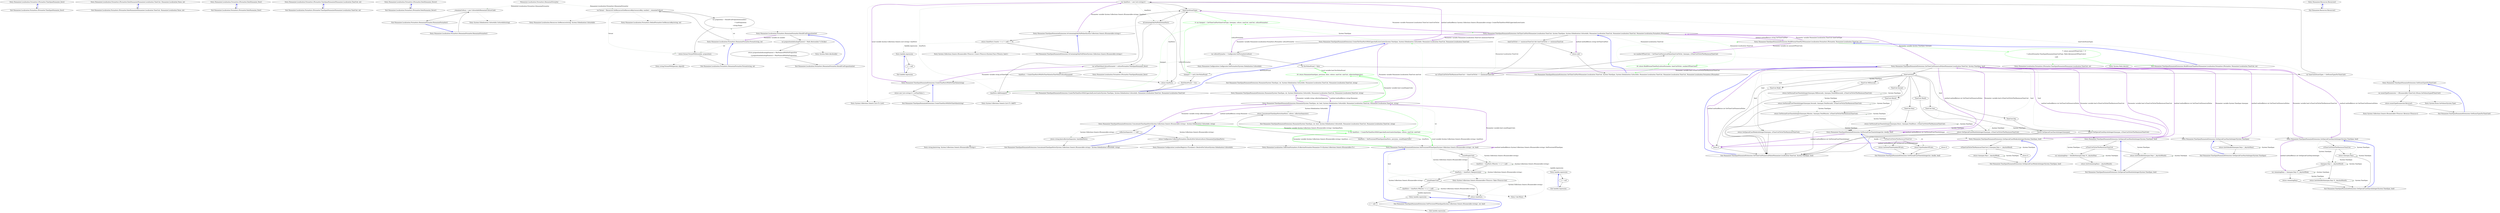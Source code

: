digraph  {
m0_6 [cluster="Humanizer.Localisation.Formatters.IFormatter.TimeSpanHumanize_Zero()", file="IFormatter.cs", label="Entry Humanizer.Localisation.Formatters.IFormatter.TimeSpanHumanize_Zero()", span="34-34"];
m0_7 [cluster="Humanizer.Localisation.Formatters.IFormatter.TimeSpanHumanize_Zero()", file="IFormatter.cs", label="Exit Humanizer.Localisation.Formatters.IFormatter.TimeSpanHumanize_Zero()", span="34-34"];
m0_4 [cluster="Humanizer.Localisation.Formatters.IFormatter.DateHumanize(Humanizer.Localisation.TimeUnit, Humanizer.Localisation.Tense, int)", file="IFormatter.cs", label="Entry Humanizer.Localisation.Formatters.IFormatter.DateHumanize(Humanizer.Localisation.TimeUnit, Humanizer.Localisation.Tense, int)", span="28-28"];
m0_5 [cluster="Humanizer.Localisation.Formatters.IFormatter.DateHumanize(Humanizer.Localisation.TimeUnit, Humanizer.Localisation.Tense, int)", file="IFormatter.cs", label="Exit Humanizer.Localisation.Formatters.IFormatter.DateHumanize(Humanizer.Localisation.TimeUnit, Humanizer.Localisation.Tense, int)", span="28-28"];
m0_0 [cluster="Humanizer.Localisation.Formatters.IFormatter.DateHumanize_Now()", file="IFormatter.cs", label="Entry Humanizer.Localisation.Formatters.IFormatter.DateHumanize_Now()", span="13-13"];
m0_1 [cluster="Humanizer.Localisation.Formatters.IFormatter.DateHumanize_Now()", file="IFormatter.cs", label="Exit Humanizer.Localisation.Formatters.IFormatter.DateHumanize_Now()", span="13-13"];
m0_8 [cluster="Humanizer.Localisation.Formatters.IFormatter.TimeSpanHumanize(Humanizer.Localisation.TimeUnit, int)", file="IFormatter.cs", label="Entry Humanizer.Localisation.Formatters.IFormatter.TimeSpanHumanize(Humanizer.Localisation.TimeUnit, int)", span="42-42"];
m0_9 [cluster="Humanizer.Localisation.Formatters.IFormatter.TimeSpanHumanize(Humanizer.Localisation.TimeUnit, int)", file="IFormatter.cs", label="Exit Humanizer.Localisation.Formatters.IFormatter.TimeSpanHumanize(Humanizer.Localisation.TimeUnit, int)", span="42-42"];
m0_2 [cluster="Humanizer.Localisation.Formatters.IFormatter.DateHumanize_Never()", file="IFormatter.cs", label="Entry Humanizer.Localisation.Formatters.IFormatter.DateHumanize_Never()", span="19-19"];
m0_3 [cluster="Humanizer.Localisation.Formatters.IFormatter.DateHumanize_Never()", file="IFormatter.cs", label="Exit Humanizer.Localisation.Formatters.IFormatter.DateHumanize_Never()", span="19-19"];
m1_9 [cluster="Humanizer.Localisation.Formatters.DefaultFormatter.GetResourceKey(string, int)", file="RomanianFormatter.cs", label="Entry Humanizer.Localisation.Formatters.DefaultFormatter.GetResourceKey(string, int)", span="123-123"];
m1_11 [cluster="Humanizer.Localisation.Formatters.RomanianFormatter.ShouldUsePreposition(int)", file="RomanianFormatter.cs", label="Entry Humanizer.Localisation.Formatters.RomanianFormatter.ShouldUsePreposition(int)", span="33-33"];
m1_13 [cluster="Humanizer.Localisation.Formatters.RomanianFormatter.ShouldUsePreposition(int)", file="RomanianFormatter.cs", label="var prepositionIndicatingNumeral = Math.Abs(number % Divider)", span="35-35"];
m1_14 [cluster="Humanizer.Localisation.Formatters.RomanianFormatter.ShouldUsePreposition(int)", file="RomanianFormatter.cs", label="return prepositionIndicatingNumeral < MinNumeralWithNoPreposition\r\n                   || prepositionIndicatingNumeral > MaxNumeralWithNoPreposition;", span="36-37"];
m1_15 [cluster="Humanizer.Localisation.Formatters.RomanianFormatter.ShouldUsePreposition(int)", file="RomanianFormatter.cs", label="Exit Humanizer.Localisation.Formatters.RomanianFormatter.ShouldUsePreposition(int)", span="33-33"];
m1_0 [cluster="Humanizer.Localisation.Formatters.RomanianFormatter.RomanianFormatter()", file="RomanianFormatter.cs", label="Entry Humanizer.Localisation.Formatters.RomanianFormatter.RomanianFormatter()", span="17-17"];
m1_1 [cluster="Humanizer.Localisation.Formatters.RomanianFormatter.RomanianFormatter()", file="RomanianFormatter.cs", label="_romanianCulture = new CultureInfo(RomanianCultureCode)", span="20-20"];
m1_2 [cluster="Humanizer.Localisation.Formatters.RomanianFormatter.RomanianFormatter()", file="RomanianFormatter.cs", label="Exit Humanizer.Localisation.Formatters.RomanianFormatter.RomanianFormatter()", span="17-17"];
m1_4 [cluster="Humanizer.Localisation.Formatters.RomanianFormatter.Format(string, int)", file="RomanianFormatter.cs", label="Entry Humanizer.Localisation.Formatters.RomanianFormatter.Format(string, int)", span="23-23"];
m1_5 [cluster="Humanizer.Localisation.Formatters.RomanianFormatter.Format(string, int)", file="RomanianFormatter.cs", label="var format = Resources.GetResource(GetResourceKey(resourceKey, number), _romanianCulture)", span="25-25"];
m1_6 [cluster="Humanizer.Localisation.Formatters.RomanianFormatter.Format(string, int)", file="RomanianFormatter.cs", label="var preposition = ShouldUsePreposition(number)\r\n                                     ? UnitPreposition\r\n                                     : string.Empty", span="26-28"];
m1_7 [cluster="Humanizer.Localisation.Formatters.RomanianFormatter.Format(string, int)", file="RomanianFormatter.cs", label="return format.FormatWith(number, preposition);", span="30-30"];
m1_8 [cluster="Humanizer.Localisation.Formatters.RomanianFormatter.Format(string, int)", file="RomanianFormatter.cs", label="Exit Humanizer.Localisation.Formatters.RomanianFormatter.Format(string, int)", span="23-23"];
m1_16 [cluster="System.Math.Abs(double)", file="RomanianFormatter.cs", label="Entry System.Math.Abs(double)", span="0-0"];
m1_12 [cluster="string.FormatWith(params object[])", file="RomanianFormatter.cs", label="Entry string.FormatWith(params object[])", span="15-15"];
m1_10 [cluster="Humanizer.Localisation.Resources.GetResource(string, System.Globalization.CultureInfo)", file="RomanianFormatter.cs", label="Entry Humanizer.Localisation.Resources.GetResource(string, System.Globalization.CultureInfo)", span="19-19"];
m1_3 [cluster="System.Globalization.CultureInfo.CultureInfo(string)", file="RomanianFormatter.cs", label="Entry System.Globalization.CultureInfo.CultureInfo(string)", span="0-0"];
m1_17 [file="RomanianFormatter.cs", label="Humanizer.Localisation.Formatters.RomanianFormatter", span=""];
m2_27 [cluster="System.Collections.Generic.List<T>.List()", file="TimeSpanHumanizeExtensions.cs", label="Entry System.Collections.Generic.List<T>.List()", span="0-0"];
m2_45 [cluster="Humanizer.TimeSpanHumanizeExtensions.BuildFormatTimePart(Humanizer.Localisation.Formatters.IFormatter, Humanizer.Localisation.TimeUnit, int)", file="TimeSpanHumanizeExtensions.cs", label="Entry Humanizer.TimeSpanHumanizeExtensions.BuildFormatTimePart(Humanizer.Localisation.Formatters.IFormatter, Humanizer.Localisation.TimeUnit, int)", span="178-178"];
m2_93 [cluster="Humanizer.TimeSpanHumanizeExtensions.BuildFormatTimePart(Humanizer.Localisation.Formatters.IFormatter, Humanizer.Localisation.TimeUnit, int)", color=green, community=0, file="TimeSpanHumanizeExtensions.cs", label="7: return amountOfTimeUnits != 0\r\n                ? cultureFormatter.TimeSpanHumanize(timeUnitType, Math.Abs(amountOfTimeUnits))\r\n                : null;", span="181-183"];
m2_94 [cluster="Humanizer.TimeSpanHumanizeExtensions.BuildFormatTimePart(Humanizer.Localisation.Formatters.IFormatter, Humanizer.Localisation.TimeUnit, int)", file="TimeSpanHumanizeExtensions.cs", label="Exit Humanizer.TimeSpanHumanizeExtensions.BuildFormatTimePart(Humanizer.Localisation.Formatters.IFormatter, Humanizer.Localisation.TimeUnit, int)", span="178-178"];
m2_0 [cluster="Humanizer.TimeSpanHumanizeExtensions.Humanize(System.TimeSpan, int, System.Globalization.CultureInfo, Humanizer.Localisation.TimeUnit, Humanizer.Localisation.TimeUnit, string)", file="TimeSpanHumanizeExtensions.cs", label="Entry Humanizer.TimeSpanHumanizeExtensions.Humanize(System.TimeSpan, int, System.Globalization.CultureInfo, Humanizer.Localisation.TimeUnit, Humanizer.Localisation.TimeUnit, string)", span="29-29"];
m2_1 [cluster="Humanizer.TimeSpanHumanizeExtensions.Humanize(System.TimeSpan, int, System.Globalization.CultureInfo, Humanizer.Localisation.TimeUnit, Humanizer.Localisation.TimeUnit, string)", color=green, community=0, file="TimeSpanHumanizeExtensions.cs", label="19: return Humanize(timeSpan, precision, false, culture, maxUnit, minUnit, collectionSeparator);", span="31-31"];
m2_2 [cluster="Humanizer.TimeSpanHumanizeExtensions.Humanize(System.TimeSpan, int, System.Globalization.CultureInfo, Humanizer.Localisation.TimeUnit, Humanizer.Localisation.TimeUnit, string)", file="TimeSpanHumanizeExtensions.cs", label="Exit Humanizer.TimeSpanHumanizeExtensions.Humanize(System.TimeSpan, int, System.Globalization.CultureInfo, Humanizer.Localisation.TimeUnit, Humanizer.Localisation.TimeUnit, string)", span="29-29"];
m2_66 [cluster="Humanizer.TimeSpanHumanizeExtensions.GetSpecialCaseDaysAsInteger(System.TimeSpan, bool)", file="TimeSpanHumanizeExtensions.cs", label="Entry Humanizer.TimeSpanHumanizeExtensions.GetSpecialCaseDaysAsInteger(System.TimeSpan, bool)", span="147-147"];
m2_81 [cluster="Humanizer.TimeSpanHumanizeExtensions.GetSpecialCaseDaysAsInteger(System.TimeSpan, bool)", file="TimeSpanHumanizeExtensions.cs", label=isTimeUnitToGetTheMaximumTimeUnit, span="149-149"];
m2_82 [cluster="Humanizer.TimeSpanHumanizeExtensions.GetSpecialCaseDaysAsInteger(System.TimeSpan, bool)", file="TimeSpanHumanizeExtensions.cs", label="return timespan.Days;", span="151-151"];
m2_83 [cluster="Humanizer.TimeSpanHumanizeExtensions.GetSpecialCaseDaysAsInteger(System.TimeSpan, bool)", file="TimeSpanHumanizeExtensions.cs", label="timespan.Days < _daysInAMonth", span="153-153"];
m2_84 [cluster="Humanizer.TimeSpanHumanizeExtensions.GetSpecialCaseDaysAsInteger(System.TimeSpan, bool)", file="TimeSpanHumanizeExtensions.cs", label="var remainingDays = timespan.Days % _daysInAWeek", span="155-155"];
m2_86 [cluster="Humanizer.TimeSpanHumanizeExtensions.GetSpecialCaseDaysAsInteger(System.TimeSpan, bool)", file="TimeSpanHumanizeExtensions.cs", label="return (int)((double)timespan.Days % _daysInAMonth);", span="158-158"];
m2_85 [cluster="Humanizer.TimeSpanHumanizeExtensions.GetSpecialCaseDaysAsInteger(System.TimeSpan, bool)", file="TimeSpanHumanizeExtensions.cs", label="return remainingDays;", span="156-156"];
m2_87 [cluster="Humanizer.TimeSpanHumanizeExtensions.GetSpecialCaseDaysAsInteger(System.TimeSpan, bool)", file="TimeSpanHumanizeExtensions.cs", label="Exit Humanizer.TimeSpanHumanizeExtensions.GetSpecialCaseDaysAsInteger(System.TimeSpan, bool)", span="147-147"];
m2_101 [cluster="System.Collections.Generic.IEnumerable<TSource>.Count<TSource>(System.Func<TSource, bool>)", file="TimeSpanHumanizeExtensions.cs", label="Entry System.Collections.Generic.IEnumerable<TSource>.Count<TSource>(System.Func<TSource, bool>)", span="0-0"];
m2_37 [cluster="System.Collections.Generic.IEnumerable<TSource>.Reverse<TSource>()", file="TimeSpanHumanizeExtensions.cs", label="Entry System.Collections.Generic.IEnumerable<TSource>.Reverse<TSource>()", span="0-0"];
m2_36 [cluster="System.Enum.GetValues(System.Type)", file="TimeSpanHumanizeExtensions.cs", label="Entry System.Enum.GetValues(System.Type)", span="0-0"];
m2_9 [cluster="Humanizer.TimeSpanHumanizeExtensions.SetPrecisionOfTimeSpan(System.Collections.Generic.IEnumerable<string>, int, bool)", file="TimeSpanHumanizeExtensions.cs", label="Entry Humanizer.TimeSpanHumanizeExtensions.SetPrecisionOfTimeSpan(System.Collections.Generic.IEnumerable<string>, int, bool)", span="196-196"];
m2_105 [cluster="Humanizer.TimeSpanHumanizeExtensions.SetPrecisionOfTimeSpan(System.Collections.Generic.IEnumerable<string>, int, bool)", file="TimeSpanHumanizeExtensions.cs", label="!countEmptyUnits", span="198-198"];
m2_106 [cluster="Humanizer.TimeSpanHumanizeExtensions.SetPrecisionOfTimeSpan(System.Collections.Generic.IEnumerable<string>, int, bool)", file="TimeSpanHumanizeExtensions.cs", label="timeParts = timeParts.Where(x => x != null)", span="199-199"];
m2_107 [cluster="Humanizer.TimeSpanHumanizeExtensions.SetPrecisionOfTimeSpan(System.Collections.Generic.IEnumerable<string>, int, bool)", file="TimeSpanHumanizeExtensions.cs", label="timeParts = timeParts.Take(precision)", span="200-200"];
m2_108 [cluster="Humanizer.TimeSpanHumanizeExtensions.SetPrecisionOfTimeSpan(System.Collections.Generic.IEnumerable<string>, int, bool)", file="TimeSpanHumanizeExtensions.cs", label=countEmptyUnits, span="201-201"];
m2_109 [cluster="Humanizer.TimeSpanHumanizeExtensions.SetPrecisionOfTimeSpan(System.Collections.Generic.IEnumerable<string>, int, bool)", file="TimeSpanHumanizeExtensions.cs", label="timeParts = timeParts.Where(x => x != null)", span="202-202"];
m2_110 [cluster="Humanizer.TimeSpanHumanizeExtensions.SetPrecisionOfTimeSpan(System.Collections.Generic.IEnumerable<string>, int, bool)", file="TimeSpanHumanizeExtensions.cs", label="return timeParts;", span="204-204"];
m2_111 [cluster="Humanizer.TimeSpanHumanizeExtensions.SetPrecisionOfTimeSpan(System.Collections.Generic.IEnumerable<string>, int, bool)", file="TimeSpanHumanizeExtensions.cs", label="Exit Humanizer.TimeSpanHumanizeExtensions.SetPrecisionOfTimeSpan(System.Collections.Generic.IEnumerable<string>, int, bool)", span="196-196"];
m2_10 [cluster="Humanizer.TimeSpanHumanizeExtensions.ConcatenateTimeSpanParts(System.Collections.Generic.IEnumerable<string>, System.Globalization.CultureInfo, string)", file="TimeSpanHumanizeExtensions.cs", label="Entry Humanizer.TimeSpanHumanizeExtensions.ConcatenateTimeSpanParts(System.Collections.Generic.IEnumerable<string>, System.Globalization.CultureInfo, string)", span="207-207"];
m2_120 [cluster="Humanizer.TimeSpanHumanizeExtensions.ConcatenateTimeSpanParts(System.Collections.Generic.IEnumerable<string>, System.Globalization.CultureInfo, string)", file="TimeSpanHumanizeExtensions.cs", label="collectionSeparator == null", span="209-209"];
m2_121 [cluster="Humanizer.TimeSpanHumanizeExtensions.ConcatenateTimeSpanParts(System.Collections.Generic.IEnumerable<string>, System.Globalization.CultureInfo, string)", file="TimeSpanHumanizeExtensions.cs", label="return Configurator.CollectionFormatters.ResolveForCulture(culture).Humanize(timeSpanParts);", span="211-211"];
m2_122 [cluster="Humanizer.TimeSpanHumanizeExtensions.ConcatenateTimeSpanParts(System.Collections.Generic.IEnumerable<string>, System.Globalization.CultureInfo, string)", file="TimeSpanHumanizeExtensions.cs", label="return string.Join(collectionSeparator, timeSpanParts);", span="214-214"];
m2_123 [cluster="Humanizer.TimeSpanHumanizeExtensions.ConcatenateTimeSpanParts(System.Collections.Generic.IEnumerable<string>, System.Globalization.CultureInfo, string)", file="TimeSpanHumanizeExtensions.cs", label="Exit Humanizer.TimeSpanHumanizeExtensions.ConcatenateTimeSpanParts(System.Collections.Generic.IEnumerable<string>, System.Globalization.CultureInfo, string)", span="207-207"];
m2_125 [cluster="Humanizer.Localisation.CollectionFormatters.ICollectionFormatter.Humanize<T>(System.Collections.Generic.IEnumerable<T>)", file="TimeSpanHumanizeExtensions.cs", label="Entry Humanizer.Localisation.CollectionFormatters.ICollectionFormatter.Humanize<T>(System.Collections.Generic.IEnumerable<T>)", span="14-14"];
m2_67 [cluster="Humanizer.TimeSpanHumanizeExtensions.GetSpecialCaseWeeksAsInteger(System.TimeSpan, bool)", file="TimeSpanHumanizeExtensions.cs", label="Entry Humanizer.TimeSpanHumanizeExtensions.GetSpecialCaseWeeksAsInteger(System.TimeSpan, bool)", span="138-138"];
m2_77 [cluster="Humanizer.TimeSpanHumanizeExtensions.GetSpecialCaseWeeksAsInteger(System.TimeSpan, bool)", file="TimeSpanHumanizeExtensions.cs", label="isTimeUnitToGetTheMaximumTimeUnit || timespan.Days < _daysInAMonth", span="140-140"];
m2_78 [cluster="Humanizer.TimeSpanHumanizeExtensions.GetSpecialCaseWeeksAsInteger(System.TimeSpan, bool)", file="TimeSpanHumanizeExtensions.cs", label="return timespan.Days / _daysInAWeek;", span="142-142"];
m2_79 [cluster="Humanizer.TimeSpanHumanizeExtensions.GetSpecialCaseWeeksAsInteger(System.TimeSpan, bool)", file="TimeSpanHumanizeExtensions.cs", label="return 0;", span="144-144"];
m2_80 [cluster="Humanizer.TimeSpanHumanizeExtensions.GetSpecialCaseWeeksAsInteger(System.TimeSpan, bool)", file="TimeSpanHumanizeExtensions.cs", label="Exit Humanizer.TimeSpanHumanizeExtensions.GetSpecialCaseWeeksAsInteger(System.TimeSpan, bool)", span="138-138"];
m2_96 [cluster="Humanizer.Localisation.Formatters.IFormatter.TimeSpanHumanize(Humanizer.Localisation.TimeUnit, int)", file="TimeSpanHumanizeExtensions.cs", label="Entry Humanizer.Localisation.Formatters.IFormatter.TimeSpanHumanize(Humanizer.Localisation.TimeUnit, int)", span="42-42"];
m2_112 [cluster="Unk.Where", file="TimeSpanHumanizeExtensions.cs", label="Entry Unk.Where", span=""];
m2_8 [cluster="Humanizer.TimeSpanHumanizeExtensions.CreateTheTimePartsWithUpperAndLowerLimits(System.TimeSpan, System.Globalization.CultureInfo, Humanizer.Localisation.TimeUnit, Humanizer.Localisation.TimeUnit)", file="TimeSpanHumanizeExtensions.cs", label="Entry Humanizer.TimeSpanHumanizeExtensions.CreateTheTimePartsWithUpperAndLowerLimits(System.TimeSpan, System.Globalization.CultureInfo, Humanizer.Localisation.TimeUnit, Humanizer.Localisation.TimeUnit)", span="53-53"];
m2_11 [cluster="Humanizer.TimeSpanHumanizeExtensions.CreateTheTimePartsWithUpperAndLowerLimits(System.TimeSpan, System.Globalization.CultureInfo, Humanizer.Localisation.TimeUnit, Humanizer.Localisation.TimeUnit)", file="TimeSpanHumanizeExtensions.cs", label="var cultureFormatter = Configurator.GetFormatter(culture)", span="55-55"];
m2_16 [cluster="Humanizer.TimeSpanHumanizeExtensions.CreateTheTimePartsWithUpperAndLowerLimits(System.TimeSpan, System.Globalization.CultureInfo, Humanizer.Localisation.TimeUnit, Humanizer.Localisation.TimeUnit)", color=green, community=0, file="TimeSpanHumanizeExtensions.cs", label="9: var timepart = GetTimeUnitPart(timeUnitType, timespan, culture, maxUnit, minUnit, cultureFormatter)", span="62-62"];
m2_12 [cluster="Humanizer.TimeSpanHumanizeExtensions.CreateTheTimePartsWithUpperAndLowerLimits(System.TimeSpan, System.Globalization.CultureInfo, Humanizer.Localisation.TimeUnit, Humanizer.Localisation.TimeUnit)", file="TimeSpanHumanizeExtensions.cs", label="var firstValueFound = false", span="56-56"];
m2_21 [cluster="Humanizer.TimeSpanHumanizeExtensions.CreateTheTimePartsWithUpperAndLowerLimits(System.TimeSpan, System.Globalization.CultureInfo, Humanizer.Localisation.TimeUnit, Humanizer.Localisation.TimeUnit)", file="TimeSpanHumanizeExtensions.cs", label="var noTimeValueCultureFarmated = cultureFormatter.TimeSpanHumanize_Zero()", span="72-72"];
m2_13 [cluster="Humanizer.TimeSpanHumanizeExtensions.CreateTheTimePartsWithUpperAndLowerLimits(System.TimeSpan, System.Globalization.CultureInfo, Humanizer.Localisation.TimeUnit, Humanizer.Localisation.TimeUnit)", file="TimeSpanHumanizeExtensions.cs", label="var timeUnitsEnumTypes = GetEnumTypesForTimeUnit()", span="57-57"];
m2_17 [cluster="Humanizer.TimeSpanHumanizeExtensions.CreateTheTimePartsWithUpperAndLowerLimits(System.TimeSpan, System.Globalization.CultureInfo, Humanizer.Localisation.TimeUnit, Humanizer.Localisation.TimeUnit)", file="TimeSpanHumanizeExtensions.cs", label="timepart != null || firstValueFound", span="64-64"];
m2_14 [cluster="Humanizer.TimeSpanHumanizeExtensions.CreateTheTimePartsWithUpperAndLowerLimits(System.TimeSpan, System.Globalization.CultureInfo, Humanizer.Localisation.TimeUnit, Humanizer.Localisation.TimeUnit)", file="TimeSpanHumanizeExtensions.cs", label="var timeParts = new List<string>()", span="58-58"];
m2_15 [cluster="Humanizer.TimeSpanHumanizeExtensions.CreateTheTimePartsWithUpperAndLowerLimits(System.TimeSpan, System.Globalization.CultureInfo, Humanizer.Localisation.TimeUnit, Humanizer.Localisation.TimeUnit)", file="TimeSpanHumanizeExtensions.cs", label=timeUnitsEnumTypes, span="60-60"];
m2_19 [cluster="Humanizer.TimeSpanHumanizeExtensions.CreateTheTimePartsWithUpperAndLowerLimits(System.TimeSpan, System.Globalization.CultureInfo, Humanizer.Localisation.TimeUnit, Humanizer.Localisation.TimeUnit)", file="TimeSpanHumanizeExtensions.cs", label="timeParts.Add(timepart)", span="67-67"];
m2_20 [cluster="Humanizer.TimeSpanHumanizeExtensions.CreateTheTimePartsWithUpperAndLowerLimits(System.TimeSpan, System.Globalization.CultureInfo, Humanizer.Localisation.TimeUnit, Humanizer.Localisation.TimeUnit)", file="TimeSpanHumanizeExtensions.cs", label="IsContainingOnlyNullValue(timeParts)", span="70-70"];
m2_23 [cluster="Humanizer.TimeSpanHumanizeExtensions.CreateTheTimePartsWithUpperAndLowerLimits(System.TimeSpan, System.Globalization.CultureInfo, Humanizer.Localisation.TimeUnit, Humanizer.Localisation.TimeUnit)", file="TimeSpanHumanizeExtensions.cs", label="return timeParts;", span="75-75"];
m2_18 [cluster="Humanizer.TimeSpanHumanizeExtensions.CreateTheTimePartsWithUpperAndLowerLimits(System.TimeSpan, System.Globalization.CultureInfo, Humanizer.Localisation.TimeUnit, Humanizer.Localisation.TimeUnit)", file="TimeSpanHumanizeExtensions.cs", label="firstValueFound = true", span="66-66"];
m2_22 [cluster="Humanizer.TimeSpanHumanizeExtensions.CreateTheTimePartsWithUpperAndLowerLimits(System.TimeSpan, System.Globalization.CultureInfo, Humanizer.Localisation.TimeUnit, Humanizer.Localisation.TimeUnit)", file="TimeSpanHumanizeExtensions.cs", label="timeParts = CreateTimePartsWithNoTimeValue(noTimeValueCultureFarmated)", span="73-73"];
m2_24 [cluster="Humanizer.TimeSpanHumanizeExtensions.CreateTheTimePartsWithUpperAndLowerLimits(System.TimeSpan, System.Globalization.CultureInfo, Humanizer.Localisation.TimeUnit, Humanizer.Localisation.TimeUnit)", file="TimeSpanHumanizeExtensions.cs", label="Exit Humanizer.TimeSpanHumanizeExtensions.CreateTheTimePartsWithUpperAndLowerLimits(System.TimeSpan, System.Globalization.CultureInfo, Humanizer.Localisation.TimeUnit, Humanizer.Localisation.TimeUnit)", span="53-53"];
m2_95 [cluster="System.Math.Abs(int)", file="TimeSpanHumanizeExtensions.cs", label="Entry System.Math.Abs(int)", span="0-0"];
m2_126 [cluster="string.Join(string, System.Collections.Generic.IEnumerable<string>)", file="TimeSpanHumanizeExtensions.cs", label="Entry string.Join(string, System.Collections.Generic.IEnumerable<string>)", span="0-0"];
m2_113 [cluster="System.Collections.Generic.IEnumerable<TSource>.Take<TSource>(int)", file="TimeSpanHumanizeExtensions.cs", label="Entry System.Collections.Generic.IEnumerable<TSource>.Take<TSource>(int)", span="0-0"];
m2_124 [cluster="Humanizer.Configuration.LocaliserRegistry<TLocaliser>.ResolveForCulture(System.Globalization.CultureInfo)", file="TimeSpanHumanizeExtensions.cs", label="Entry Humanizer.Configuration.LocaliserRegistry<TLocaliser>.ResolveForCulture(System.Globalization.CultureInfo)", span="46-46"];
m2_3 [cluster="Humanizer.TimeSpanHumanizeExtensions.Humanize(System.TimeSpan, int, bool, System.Globalization.CultureInfo, Humanizer.Localisation.TimeUnit, Humanizer.Localisation.TimeUnit, string)", file="TimeSpanHumanizeExtensions.cs", label="Entry Humanizer.TimeSpanHumanizeExtensions.Humanize(System.TimeSpan, int, bool, System.Globalization.CultureInfo, Humanizer.Localisation.TimeUnit, Humanizer.Localisation.TimeUnit, string)", span="45-45"];
m2_4 [cluster="Humanizer.TimeSpanHumanizeExtensions.Humanize(System.TimeSpan, int, bool, System.Globalization.CultureInfo, Humanizer.Localisation.TimeUnit, Humanizer.Localisation.TimeUnit, string)", color=green, community=0, file="TimeSpanHumanizeExtensions.cs", label="3: var timeParts = CreateTheTimePartsWithUpperAndLowerLimits(timeSpan, culture, maxUnit, minUnit)", span="47-47"];
m2_5 [cluster="Humanizer.TimeSpanHumanizeExtensions.Humanize(System.TimeSpan, int, bool, System.Globalization.CultureInfo, Humanizer.Localisation.TimeUnit, Humanizer.Localisation.TimeUnit, string)", file="TimeSpanHumanizeExtensions.cs", label="timeParts = SetPrecisionOfTimeSpan(timeParts, precision, countEmptyUnits)", span="48-48"];
m2_6 [cluster="Humanizer.TimeSpanHumanizeExtensions.Humanize(System.TimeSpan, int, bool, System.Globalization.CultureInfo, Humanizer.Localisation.TimeUnit, Humanizer.Localisation.TimeUnit, string)", file="TimeSpanHumanizeExtensions.cs", label="return ConcatenateTimeSpanParts(timeParts, culture, collectionSeparator);", span="50-50"];
m2_7 [cluster="Humanizer.TimeSpanHumanizeExtensions.Humanize(System.TimeSpan, int, bool, System.Globalization.CultureInfo, Humanizer.Localisation.TimeUnit, Humanizer.Localisation.TimeUnit, string)", file="TimeSpanHumanizeExtensions.cs", label="Exit Humanizer.TimeSpanHumanizeExtensions.Humanize(System.TimeSpan, int, bool, System.Globalization.CultureInfo, Humanizer.Localisation.TimeUnit, Humanizer.Localisation.TimeUnit, string)", span="45-45"];
m2_26 [cluster="Humanizer.TimeSpanHumanizeExtensions.GetEnumTypesForTimeUnit()", file="TimeSpanHumanizeExtensions.cs", label="Entry Humanizer.TimeSpanHumanizeExtensions.GetEnumTypesForTimeUnit()", span="78-78"];
m2_33 [cluster="Humanizer.TimeSpanHumanizeExtensions.GetEnumTypesForTimeUnit()", file="TimeSpanHumanizeExtensions.cs", label="var enumTypeEnumerator = (IEnumerable<TimeUnit>)Enum.GetValues(typeof(TimeUnit))", span="80-80"];
m2_34 [cluster="Humanizer.TimeSpanHumanizeExtensions.GetEnumTypesForTimeUnit()", file="TimeSpanHumanizeExtensions.cs", label="return enumTypeEnumerator.Reverse();", span="81-81"];
m2_35 [cluster="Humanizer.TimeSpanHumanizeExtensions.GetEnumTypesForTimeUnit()", file="TimeSpanHumanizeExtensions.cs", label="Exit Humanizer.TimeSpanHumanizeExtensions.GetEnumTypesForTimeUnit()", span="78-78"];
m2_44 [cluster="Humanizer.TimeSpanHumanizeExtensions.GetTimeUnitNumericalValue(Humanizer.Localisation.TimeUnit, System.TimeSpan, bool)", file="TimeSpanHumanizeExtensions.cs", label="Entry Humanizer.TimeSpanHumanizeExtensions.GetTimeUnitNumericalValue(Humanizer.Localisation.TimeUnit, System.TimeSpan, bool)", span="95-95"];
m2_46 [cluster="Humanizer.TimeSpanHumanizeExtensions.GetTimeUnitNumericalValue(Humanizer.Localisation.TimeUnit, System.TimeSpan, bool)", file="TimeSpanHumanizeExtensions.cs", label=timeUnitToGet, span="97-97"];
m2_48 [cluster="Humanizer.TimeSpanHumanizeExtensions.GetTimeUnitNumericalValue(Humanizer.Localisation.TimeUnit, System.TimeSpan, bool)", file="TimeSpanHumanizeExtensions.cs", label="return GetNormalCaseTimeAsInteger(timespan.Milliseconds, timespan.TotalMilliseconds, isTimeUnitToGetTheMaximumTimeUnit);", span="100-100"];
m2_50 [cluster="Humanizer.TimeSpanHumanizeExtensions.GetTimeUnitNumericalValue(Humanizer.Localisation.TimeUnit, System.TimeSpan, bool)", file="TimeSpanHumanizeExtensions.cs", label="return GetNormalCaseTimeAsInteger(timespan.Seconds, timespan.TotalSeconds, isTimeUnitToGetTheMaximumTimeUnit);", span="102-102"];
m2_52 [cluster="Humanizer.TimeSpanHumanizeExtensions.GetTimeUnitNumericalValue(Humanizer.Localisation.TimeUnit, System.TimeSpan, bool)", file="TimeSpanHumanizeExtensions.cs", label="return GetNormalCaseTimeAsInteger(timespan.Minutes, timespan.TotalMinutes, isTimeUnitToGetTheMaximumTimeUnit);", span="104-104"];
m2_54 [cluster="Humanizer.TimeSpanHumanizeExtensions.GetTimeUnitNumericalValue(Humanizer.Localisation.TimeUnit, System.TimeSpan, bool)", file="TimeSpanHumanizeExtensions.cs", label="return GetNormalCaseTimeAsInteger(timespan.Hours, timespan.TotalHours, isTimeUnitToGetTheMaximumTimeUnit);", span="106-106"];
m2_56 [cluster="Humanizer.TimeSpanHumanizeExtensions.GetTimeUnitNumericalValue(Humanizer.Localisation.TimeUnit, System.TimeSpan, bool)", file="TimeSpanHumanizeExtensions.cs", label="return GetSpecialCaseDaysAsInteger(timespan, isTimeUnitToGetTheMaximumTimeUnit);", span="108-108"];
m2_58 [cluster="Humanizer.TimeSpanHumanizeExtensions.GetTimeUnitNumericalValue(Humanizer.Localisation.TimeUnit, System.TimeSpan, bool)", file="TimeSpanHumanizeExtensions.cs", label="return GetSpecialCaseWeeksAsInteger(timespan, isTimeUnitToGetTheMaximumTimeUnit);", span="110-110"];
m2_60 [cluster="Humanizer.TimeSpanHumanizeExtensions.GetTimeUnitNumericalValue(Humanizer.Localisation.TimeUnit, System.TimeSpan, bool)", file="TimeSpanHumanizeExtensions.cs", label="return GetSpecialCaseMonthAsInteger(timespan, isTimeUnitToGetTheMaximumTimeUnit);", span="112-112"];
m2_47 [cluster="Humanizer.TimeSpanHumanizeExtensions.GetTimeUnitNumericalValue(Humanizer.Localisation.TimeUnit, System.TimeSpan, bool)", file="TimeSpanHumanizeExtensions.cs", label="TimeUnit.Millisecond", span="99-99"];
m2_49 [cluster="Humanizer.TimeSpanHumanizeExtensions.GetTimeUnitNumericalValue(Humanizer.Localisation.TimeUnit, System.TimeSpan, bool)", file="TimeSpanHumanizeExtensions.cs", label="TimeUnit.Second", span="101-101"];
m2_51 [cluster="Humanizer.TimeSpanHumanizeExtensions.GetTimeUnitNumericalValue(Humanizer.Localisation.TimeUnit, System.TimeSpan, bool)", file="TimeSpanHumanizeExtensions.cs", label="TimeUnit.Minute", span="103-103"];
m2_53 [cluster="Humanizer.TimeSpanHumanizeExtensions.GetTimeUnitNumericalValue(Humanizer.Localisation.TimeUnit, System.TimeSpan, bool)", file="TimeSpanHumanizeExtensions.cs", label="TimeUnit.Hour", span="105-105"];
m2_55 [cluster="Humanizer.TimeSpanHumanizeExtensions.GetTimeUnitNumericalValue(Humanizer.Localisation.TimeUnit, System.TimeSpan, bool)", file="TimeSpanHumanizeExtensions.cs", label="TimeUnit.Day", span="107-107"];
m2_57 [cluster="Humanizer.TimeSpanHumanizeExtensions.GetTimeUnitNumericalValue(Humanizer.Localisation.TimeUnit, System.TimeSpan, bool)", file="TimeSpanHumanizeExtensions.cs", label="TimeUnit.Week", span="109-109"];
m2_59 [cluster="Humanizer.TimeSpanHumanizeExtensions.GetTimeUnitNumericalValue(Humanizer.Localisation.TimeUnit, System.TimeSpan, bool)", file="TimeSpanHumanizeExtensions.cs", label="TimeUnit.Month", span="111-111"];
m2_61 [cluster="Humanizer.TimeSpanHumanizeExtensions.GetTimeUnitNumericalValue(Humanizer.Localisation.TimeUnit, System.TimeSpan, bool)", file="TimeSpanHumanizeExtensions.cs", label="TimeUnit.Year", span="113-113"];
m2_63 [cluster="Humanizer.TimeSpanHumanizeExtensions.GetTimeUnitNumericalValue(Humanizer.Localisation.TimeUnit, System.TimeSpan, bool)", file="TimeSpanHumanizeExtensions.cs", label="return 0;", span="116-116"];
m2_62 [cluster="Humanizer.TimeSpanHumanizeExtensions.GetTimeUnitNumericalValue(Humanizer.Localisation.TimeUnit, System.TimeSpan, bool)", file="TimeSpanHumanizeExtensions.cs", label="return GetSpecialCaseYearAsInteger(timespan);", span="114-114"];
m2_64 [cluster="Humanizer.TimeSpanHumanizeExtensions.GetTimeUnitNumericalValue(Humanizer.Localisation.TimeUnit, System.TimeSpan, bool)", file="TimeSpanHumanizeExtensions.cs", label="Exit Humanizer.TimeSpanHumanizeExtensions.GetTimeUnitNumericalValue(Humanizer.Localisation.TimeUnit, System.TimeSpan, bool)", span="95-95"];
m2_117 [cluster="lambda expression", file="TimeSpanHumanizeExtensions.cs", label="Entry lambda expression", span="202-202"];
m2_102 [cluster="lambda expression", file="TimeSpanHumanizeExtensions.cs", label="Entry lambda expression", span="193-193"];
m2_103 [cluster="lambda expression", file="TimeSpanHumanizeExtensions.cs", label="x != null", span="193-193"];
m2_104 [cluster="lambda expression", file="TimeSpanHumanizeExtensions.cs", label="Exit lambda expression", span="193-193"];
m2_114 [cluster="lambda expression", file="TimeSpanHumanizeExtensions.cs", label="Entry lambda expression", span="199-199"];
m2_115 [cluster="lambda expression", file="TimeSpanHumanizeExtensions.cs", label="x != null", span="199-199"];
m2_116 [cluster="lambda expression", file="TimeSpanHumanizeExtensions.cs", label="Exit lambda expression", span="199-199"];
m2_118 [cluster="lambda expression", file="TimeSpanHumanizeExtensions.cs", label="x != null", span="202-202"];
m2_119 [cluster="lambda expression", file="TimeSpanHumanizeExtensions.cs", label="Exit lambda expression", span="202-202"];
m2_32 [cluster="Humanizer.TimeSpanHumanizeExtensions.CreateTimePartsWithNoTimeValue(string)", file="TimeSpanHumanizeExtensions.cs", label="Entry Humanizer.TimeSpanHumanizeExtensions.CreateTimePartsWithNoTimeValue(string)", span="186-186"];
m2_97 [cluster="Humanizer.TimeSpanHumanizeExtensions.CreateTimePartsWithNoTimeValue(string)", file="TimeSpanHumanizeExtensions.cs", label="return new List<string>() { noTimeValue };", span="188-188"];
m2_98 [cluster="Humanizer.TimeSpanHumanizeExtensions.CreateTimePartsWithNoTimeValue(string)", file="TimeSpanHumanizeExtensions.cs", label="Exit Humanizer.TimeSpanHumanizeExtensions.CreateTimePartsWithNoTimeValue(string)", span="186-186"];
m2_25 [cluster="Humanizer.Configuration.Configurator.GetFormatter(System.Globalization.CultureInfo)", file="TimeSpanHumanizeExtensions.cs", label="Entry Humanizer.Configuration.Configurator.GetFormatter(System.Globalization.CultureInfo)", span="76-76"];
m2_30 [cluster="Humanizer.TimeSpanHumanizeExtensions.IsContainingOnlyNullValue(System.Collections.Generic.IEnumerable<string>)", file="TimeSpanHumanizeExtensions.cs", label="Entry Humanizer.TimeSpanHumanizeExtensions.IsContainingOnlyNullValue(System.Collections.Generic.IEnumerable<string>)", span="191-191"];
m2_99 [cluster="Humanizer.TimeSpanHumanizeExtensions.IsContainingOnlyNullValue(System.Collections.Generic.IEnumerable<string>)", file="TimeSpanHumanizeExtensions.cs", label="return (timeParts.Count(x => x != null) == 0);", span="193-193"];
m2_100 [cluster="Humanizer.TimeSpanHumanizeExtensions.IsContainingOnlyNullValue(System.Collections.Generic.IEnumerable<string>)", file="TimeSpanHumanizeExtensions.cs", label="Exit Humanizer.TimeSpanHumanizeExtensions.IsContainingOnlyNullValue(System.Collections.Generic.IEnumerable<string>)", span="191-191"];
m2_68 [cluster="Humanizer.TimeSpanHumanizeExtensions.GetSpecialCaseMonthAsInteger(System.TimeSpan, bool)", file="TimeSpanHumanizeExtensions.cs", label="Entry Humanizer.TimeSpanHumanizeExtensions.GetSpecialCaseMonthAsInteger(System.TimeSpan, bool)", span="120-120"];
m2_70 [cluster="Humanizer.TimeSpanHumanizeExtensions.GetSpecialCaseMonthAsInteger(System.TimeSpan, bool)", file="TimeSpanHumanizeExtensions.cs", label=isTimeUnitToGetTheMaximumTimeUnit, span="122-122"];
m2_71 [cluster="Humanizer.TimeSpanHumanizeExtensions.GetSpecialCaseMonthAsInteger(System.TimeSpan, bool)", file="TimeSpanHumanizeExtensions.cs", label="return (int)((double)timespan.Days / _daysInAMonth);", span="124-124"];
m2_72 [cluster="Humanizer.TimeSpanHumanizeExtensions.GetSpecialCaseMonthAsInteger(System.TimeSpan, bool)", file="TimeSpanHumanizeExtensions.cs", label="var remainingDays = (double)timespan.Days % _daysInAYear", span="128-128"];
m2_73 [cluster="Humanizer.TimeSpanHumanizeExtensions.GetSpecialCaseMonthAsInteger(System.TimeSpan, bool)", file="TimeSpanHumanizeExtensions.cs", label="return (int)(remainingDays / _daysInAMonth);", span="129-129"];
m2_74 [cluster="Humanizer.TimeSpanHumanizeExtensions.GetSpecialCaseMonthAsInteger(System.TimeSpan, bool)", file="TimeSpanHumanizeExtensions.cs", label="Exit Humanizer.TimeSpanHumanizeExtensions.GetSpecialCaseMonthAsInteger(System.TimeSpan, bool)", span="120-120"];
m2_28 [cluster="Humanizer.TimeSpanHumanizeExtensions.GetTimeUnitPart(Humanizer.Localisation.TimeUnit, System.TimeSpan, System.Globalization.CultureInfo, Humanizer.Localisation.TimeUnit, Humanizer.Localisation.TimeUnit, Humanizer.Localisation.Formatters.IFormatter)", file="TimeSpanHumanizeExtensions.cs", label="Entry Humanizer.TimeSpanHumanizeExtensions.GetTimeUnitPart(Humanizer.Localisation.TimeUnit, System.TimeSpan, System.Globalization.CultureInfo, Humanizer.Localisation.TimeUnit, Humanizer.Localisation.TimeUnit, Humanizer.Localisation.Formatters.IFormatter)", span="84-84"];
m2_38 [cluster="Humanizer.TimeSpanHumanizeExtensions.GetTimeUnitPart(Humanizer.Localisation.TimeUnit, System.TimeSpan, System.Globalization.CultureInfo, Humanizer.Localisation.TimeUnit, Humanizer.Localisation.TimeUnit, Humanizer.Localisation.Formatters.IFormatter)", file="TimeSpanHumanizeExtensions.cs", label="timeUnitToGet <= maximumTimeUnit && timeUnitToGet >= minimumTimeUnit", span="86-86"];
m2_39 [cluster="Humanizer.TimeSpanHumanizeExtensions.GetTimeUnitPart(Humanizer.Localisation.TimeUnit, System.TimeSpan, System.Globalization.CultureInfo, Humanizer.Localisation.TimeUnit, Humanizer.Localisation.TimeUnit, Humanizer.Localisation.Formatters.IFormatter)", file="TimeSpanHumanizeExtensions.cs", label="var isTimeUnitToGetTheMaximumTimeUnit = (timeUnitToGet == maximumTimeUnit)", span="88-88"];
m2_40 [cluster="Humanizer.TimeSpanHumanizeExtensions.GetTimeUnitPart(Humanizer.Localisation.TimeUnit, System.TimeSpan, System.Globalization.CultureInfo, Humanizer.Localisation.TimeUnit, Humanizer.Localisation.TimeUnit, Humanizer.Localisation.Formatters.IFormatter)", file="TimeSpanHumanizeExtensions.cs", label="var numberOfTimeUnits = GetTimeUnitNumericalValue(timeUnitToGet, timespan, isTimeUnitToGetTheMaximumTimeUnit)", span="89-89"];
m2_41 [cluster="Humanizer.TimeSpanHumanizeExtensions.GetTimeUnitPart(Humanizer.Localisation.TimeUnit, System.TimeSpan, System.Globalization.CultureInfo, Humanizer.Localisation.TimeUnit, Humanizer.Localisation.TimeUnit, Humanizer.Localisation.Formatters.IFormatter)", color=green, community=0, file="TimeSpanHumanizeExtensions.cs", label="18: return BuildFormatTimePart(cultureFormatter, timeUnitToGet, numberOfTimeUnits);", span="90-90"];
m2_42 [cluster="Humanizer.TimeSpanHumanizeExtensions.GetTimeUnitPart(Humanizer.Localisation.TimeUnit, System.TimeSpan, System.Globalization.CultureInfo, Humanizer.Localisation.TimeUnit, Humanizer.Localisation.TimeUnit, Humanizer.Localisation.Formatters.IFormatter)", file="TimeSpanHumanizeExtensions.cs", label="return null;", span="92-92"];
m2_43 [cluster="Humanizer.TimeSpanHumanizeExtensions.GetTimeUnitPart(Humanizer.Localisation.TimeUnit, System.TimeSpan, System.Globalization.CultureInfo, Humanizer.Localisation.TimeUnit, Humanizer.Localisation.TimeUnit, Humanizer.Localisation.Formatters.IFormatter)", file="TimeSpanHumanizeExtensions.cs", label="Exit Humanizer.TimeSpanHumanizeExtensions.GetTimeUnitPart(Humanizer.Localisation.TimeUnit, System.TimeSpan, System.Globalization.CultureInfo, Humanizer.Localisation.TimeUnit, Humanizer.Localisation.TimeUnit, Humanizer.Localisation.Formatters.IFormatter)", span="84-84"];
m2_29 [cluster="System.Collections.Generic.List<T>.Add(T)", file="TimeSpanHumanizeExtensions.cs", label="Entry System.Collections.Generic.List<T>.Add(T)", span="0-0"];
m2_31 [cluster="Humanizer.Localisation.Formatters.IFormatter.TimeSpanHumanize_Zero()", file="TimeSpanHumanizeExtensions.cs", label="Entry Humanizer.Localisation.Formatters.IFormatter.TimeSpanHumanize_Zero()", span="34-34"];
m2_69 [cluster="Humanizer.TimeSpanHumanizeExtensions.GetSpecialCaseYearAsInteger(System.TimeSpan)", file="TimeSpanHumanizeExtensions.cs", label="Entry Humanizer.TimeSpanHumanizeExtensions.GetSpecialCaseYearAsInteger(System.TimeSpan)", span="133-133"];
m2_75 [cluster="Humanizer.TimeSpanHumanizeExtensions.GetSpecialCaseYearAsInteger(System.TimeSpan)", file="TimeSpanHumanizeExtensions.cs", label="return (int)((double)timespan.Days / _daysInAYear);", span="135-135"];
m2_76 [cluster="Humanizer.TimeSpanHumanizeExtensions.GetSpecialCaseYearAsInteger(System.TimeSpan)", file="TimeSpanHumanizeExtensions.cs", label="Exit Humanizer.TimeSpanHumanizeExtensions.GetSpecialCaseYearAsInteger(System.TimeSpan)", span="133-133"];
m2_65 [cluster="Humanizer.TimeSpanHumanizeExtensions.GetNormalCaseTimeAsInteger(int, double, bool)", file="TimeSpanHumanizeExtensions.cs", label="Entry Humanizer.TimeSpanHumanizeExtensions.GetNormalCaseTimeAsInteger(int, double, bool)", span="161-161"];
m2_88 [cluster="Humanizer.TimeSpanHumanizeExtensions.GetNormalCaseTimeAsInteger(int, double, bool)", file="TimeSpanHumanizeExtensions.cs", label=isTimeUnitToGetTheMaximumTimeUnit, span="163-163"];
m2_89 [cluster="Humanizer.TimeSpanHumanizeExtensions.GetNormalCaseTimeAsInteger(int, double, bool)", file="TimeSpanHumanizeExtensions.cs", label="return (int)totalTimeNumberOfUnits;", span="167-167"];
m2_90 [cluster="Humanizer.TimeSpanHumanizeExtensions.GetNormalCaseTimeAsInteger(int, double, bool)", file="TimeSpanHumanizeExtensions.cs", label="return timeNumberOfUnits;", span="175-175"];
m2_91 [cluster="Humanizer.TimeSpanHumanizeExtensions.GetNormalCaseTimeAsInteger(int, double, bool)", file="TimeSpanHumanizeExtensions.cs", label="return 0;", span="172-172"];
m2_92 [cluster="Humanizer.TimeSpanHumanizeExtensions.GetNormalCaseTimeAsInteger(int, double, bool)", file="TimeSpanHumanizeExtensions.cs", label="Exit Humanizer.TimeSpanHumanizeExtensions.GetNormalCaseTimeAsInteger(int, double, bool)", span="161-161"];
m3_0 [cluster="Humanizer.Resources.Resources()", file="TimeSpanHumanizeTests.cs", label="Entry Humanizer.Resources.Resources()", span="31-31"];
m3_1 [cluster="Humanizer.Resources.Resources()", file="TimeSpanHumanizeTests.cs", label="Exit Humanizer.Resources.Resources()", span="31-31"];
m0_6 -> m0_7  [key=0, style=solid];
m0_7 -> m0_6  [color=blue, key=0, style=bold];
m0_4 -> m0_5  [key=0, style=solid];
m0_5 -> m0_4  [color=blue, key=0, style=bold];
m0_0 -> m0_1  [key=0, style=solid];
m0_1 -> m0_0  [color=blue, key=0, style=bold];
m0_8 -> m0_9  [key=0, style=solid];
m0_9 -> m0_8  [color=blue, key=0, style=bold];
m0_2 -> m0_3  [key=0, style=solid];
m0_3 -> m0_2  [color=blue, key=0, style=bold];
m1_11 -> m1_13  [key=0, style=solid];
m1_11 -> m1_4  [color=darkorchid, key=3, label="Parameter variable int number", style=bold];
m1_13 -> m1_14  [key=0, style=solid];
m1_13 -> m1_16  [key=2, style=dotted];
m1_14 -> m1_15  [key=0, style=solid];
m1_15 -> m1_11  [color=blue, key=0, style=bold];
m1_0 -> m1_1  [key=0, style=solid];
m1_1 -> m1_2  [key=0, style=solid];
m1_1 -> m1_3  [key=2, style=dotted];
m1_2 -> m1_0  [color=blue, key=0, style=bold];
m1_4 -> m1_5  [key=0, style=solid];
m1_4 -> m1_6  [color=darkseagreen4, key=1, label=int, style=dashed];
m1_4 -> m1_7  [color=darkseagreen4, key=1, label=int, style=dashed];
m1_5 -> m1_6  [key=0, style=solid];
m1_5 -> m1_9  [key=2, style=dotted];
m1_5 -> m1_10  [key=2, style=dotted];
m1_5 -> m1_7  [color=darkseagreen4, key=1, label=format, style=dashed];
m1_6 -> m1_7  [key=0, style=solid];
m1_6 -> m1_11  [key=2, style=dotted];
m1_7 -> m1_8  [key=0, style=solid];
m1_7 -> m1_12  [key=2, style=dotted];
m1_8 -> m1_4  [color=blue, key=0, style=bold];
m1_17 -> m1_1  [color=darkseagreen4, key=1, label="Humanizer.Localisation.Formatters.RomanianFormatter", style=dashed];
m1_17 -> m1_5  [color=darkseagreen4, key=1, label="Humanizer.Localisation.Formatters.RomanianFormatter", style=dashed];
m2_45 -> m2_93  [color=green, key=0, style=solid];
m2_45 -> m2_28  [color=darkorchid, key=3, label="Parameter variable Humanizer.Localisation.TimeUnit timeUnitType", style=bold];
m2_45 -> m2_40  [color=darkorchid, key=3, label="Parameter variable int amountOfTimeUnits", style=bold];
m2_93 -> m2_94  [color=green, key=0, style=solid];
m2_93 -> m2_95  [color=green, key=2, style=dotted];
m2_93 -> m2_96  [color=green, key=2, style=dotted];
m2_94 -> m2_45  [color=blue, key=0, style=bold];
m2_0 -> m2_1  [color=green, key=0, style=solid];
m2_0 -> m2_3  [color=darkorchid, key=3, label="method methodReturn string Humanize", style=bold];
m2_1 -> m2_2  [color=green, key=0, style=solid];
m2_1 -> m2_3  [color=green, key=2, style=dotted];
m2_2 -> m2_0  [color=blue, key=0, style=bold];
m2_66 -> m2_81  [key=0, style=solid];
m2_66 -> m2_82  [color=darkseagreen4, key=1, label="System.TimeSpan", style=dashed];
m2_66 -> m2_83  [color=darkseagreen4, key=1, label="System.TimeSpan", style=dashed];
m2_66 -> m2_44  [color=darkorchid, key=3, label="Parameter variable bool isTimeUnitToGetTheMaximumTimeUnit", style=bold];
m2_66 -> m2_84  [color=darkorchid, key=3, label="method methodReturn int GetSpecialCaseDaysAsInteger", style=bold];
m2_81 -> m2_82  [key=0, style=solid];
m2_81 -> m2_83  [key=0, style=solid];
m2_82 -> m2_87  [key=0, style=solid];
m2_82 -> m2_82  [color=darkseagreen4, key=1, label="System.TimeSpan", style=dashed];
m2_82 -> m2_83  [color=darkseagreen4, key=1, label="System.TimeSpan", style=dashed];
m2_83 -> m2_84  [key=0, style=solid];
m2_83 -> m2_86  [key=0, style=solid];
m2_83 -> m2_83  [color=darkseagreen4, key=1, label="System.TimeSpan", style=dashed];
m2_84 -> m2_85  [key=0, style=solid];
m2_84 -> m2_84  [color=darkseagreen4, key=1, label="System.TimeSpan", style=dashed];
m2_84 -> m2_86  [color=darkseagreen4, key=1, label="System.TimeSpan", style=dashed];
m2_86 -> m2_87  [key=0, style=solid];
m2_86 -> m2_86  [color=darkseagreen4, key=1, label="System.TimeSpan", style=dashed];
m2_85 -> m2_87  [key=0, style=solid];
m2_87 -> m2_66  [color=blue, key=0, style=bold];
m2_9 -> m2_105  [key=0, style=solid];
m2_9 -> m2_106  [color=darkseagreen4, key=1, label="System.Collections.Generic.IEnumerable<string>", style=dashed];
m2_9 -> m2_107  [color=darkseagreen4, key=1, label="System.Collections.Generic.IEnumerable<string>", style=dashed];
m2_9 -> m2_108  [color=darkseagreen4, key=1, label=bool, style=dashed];
m2_9 -> m2_4  [color=green, key=3, label="Parameter variable System.Collections.Generic.IEnumerable<string> timeParts", style=bold];
m2_9 -> m2_3  [color=darkorchid, key=3, label="Parameter variable bool countEmptyUnits", style=bold];
m2_9 -> m2_9  [color=darkorchid, key=3, label="method methodReturn System.Collections.Generic.IEnumerable<string> SetPrecisionOfTimeSpan", style=bold];
m2_105 -> m2_106  [key=0, style=solid];
m2_105 -> m2_107  [key=0, style=solid];
m2_106 -> m2_107  [key=0, style=solid];
m2_106 -> m2_112  [key=2, style=dotted];
m2_106 -> m2_106  [color=darkseagreen4, key=1, label="System.Collections.Generic.IEnumerable<string>", style=dashed];
m2_106 -> m2_114  [color=darkseagreen4, key=1, label="lambda expression", style=dashed];
m2_107 -> m2_108  [key=0, style=solid];
m2_107 -> m2_113  [key=2, style=dotted];
m2_107 -> m2_107  [color=darkseagreen4, key=1, label="System.Collections.Generic.IEnumerable<string>", style=dashed];
m2_107 -> m2_109  [color=darkseagreen4, key=1, label="System.Collections.Generic.IEnumerable<string>", style=dashed];
m2_107 -> m2_110  [color=darkseagreen4, key=1, label="System.Collections.Generic.IEnumerable<string>", style=dashed];
m2_108 -> m2_109  [key=0, style=solid];
m2_108 -> m2_110  [key=0, style=solid];
m2_109 -> m2_110  [key=0, style=solid];
m2_109 -> m2_112  [key=2, style=dotted];
m2_109 -> m2_109  [color=darkseagreen4, key=1, label="System.Collections.Generic.IEnumerable<string>", style=dashed];
m2_109 -> m2_117  [color=darkseagreen4, key=1, label="lambda expression", style=dashed];
m2_110 -> m2_111  [key=0, style=solid];
m2_111 -> m2_9  [color=blue, key=0, style=bold];
m2_10 -> m2_120  [key=0, style=solid];
m2_10 -> m2_121  [color=darkseagreen4, key=1, label="System.Collections.Generic.IEnumerable<string>", style=dashed];
m2_10 -> m2_122  [color=darkseagreen4, key=1, label="System.Collections.Generic.IEnumerable<string>", style=dashed];
m2_10 -> m2_4  [color=green, key=3, label="Parameter variable System.Collections.Generic.IEnumerable<string> timeSpanParts", style=bold];
m2_10 -> m2_3  [color=darkorchid, key=3, label="Parameter variable string collectionSeparator", style=bold];
m2_120 -> m2_121  [key=0, style=solid];
m2_120 -> m2_122  [key=0, style=solid];
m2_121 -> m2_123  [key=0, style=solid];
m2_121 -> m2_124  [key=2, style=dotted];
m2_121 -> m2_125  [key=2, style=dotted];
m2_122 -> m2_123  [key=0, style=solid];
m2_122 -> m2_126  [key=2, style=dotted];
m2_123 -> m2_10  [color=blue, key=0, style=bold];
m2_67 -> m2_77  [key=0, style=solid];
m2_67 -> m2_44  [color=darkorchid, key=3, label="Parameter variable bool isTimeUnitToGetTheMaximumTimeUnit", style=bold];
m2_67 -> m2_63  [color=darkorchid, key=3, label="method methodReturn int GetSpecialCaseWeeksAsInteger", style=bold];
m2_77 -> m2_78  [key=0, style=solid];
m2_77 -> m2_79  [key=0, style=solid];
m2_77 -> m2_77  [color=darkseagreen4, key=1, label="System.TimeSpan", style=dashed];
m2_78 -> m2_80  [key=0, style=solid];
m2_78 -> m2_78  [color=darkseagreen4, key=1, label="System.TimeSpan", style=dashed];
m2_79 -> m2_80  [key=0, style=solid];
m2_80 -> m2_67  [color=blue, key=0, style=bold];
m2_8 -> m2_11  [key=0, style=solid];
m2_8 -> m2_16  [color=green, key=1, label="System.TimeSpan", style=dashed];
m2_8 -> m2_3  [color=darkorchid, key=3, label="Parameter variable Humanizer.Localisation.TimeUnit minUnit", style=bold];
m2_8 -> m2_14  [color=darkorchid, key=3, label="method methodReturn System.Collections.Generic.IEnumerable<string> CreateTheTimePartsWithUpperAndLowerLimits", style=bold];
m2_11 -> m2_12  [key=0, style=solid];
m2_11 -> m2_25  [key=2, style=dotted];
m2_11 -> m2_16  [color=green, key=1, label=cultureFormatter, style=dashed];
m2_11 -> m2_21  [color=darkseagreen4, key=1, label=cultureFormatter, style=dashed];
m2_16 -> m2_17  [color=green, key=0, style=solid];
m2_16 -> m2_28  [color=green, key=2, style=dotted];
m2_16 -> m2_19  [color=green, key=1, label=timepart, style=dashed];
m2_12 -> m2_13  [key=0, style=solid];
m2_12 -> m2_17  [color=darkseagreen4, key=1, label=firstValueFound, style=dashed];
m2_12 -> m2_1  [color=green, key=3, label="Local variable bool firstValueFound", style=bold];
m2_21 -> m2_22  [key=0, style=solid];
m2_21 -> m2_31  [key=2, style=dotted];
m2_13 -> m2_14  [key=0, style=solid];
m2_13 -> m2_26  [key=2, style=dotted];
m2_13 -> m2_15  [color=darkseagreen4, key=1, label=timeUnitsEnumTypes, style=dashed];
m2_17 -> m2_18  [key=0, style=solid];
m2_17 -> m2_15  [key=0, style=solid];
m2_14 -> m2_15  [key=0, style=solid];
m2_14 -> m2_27  [key=2, style=dotted];
m2_14 -> m2_19  [color=darkseagreen4, key=1, label=timeParts, style=dashed];
m2_14 -> m2_20  [color=darkseagreen4, key=1, label=timeParts, style=dashed];
m2_14 -> m2_23  [color=darkseagreen4, key=1, label=timeParts, style=dashed];
m2_14 -> m2_32  [color=darkorchid, key=3, label="Local variable System.Collections.Generic.List<string> timeParts", style=bold];
m2_15 -> m2_16  [color=green, key=0, style=solid];
m2_15 -> m2_20  [key=0, style=solid];
m2_19 -> m2_15  [key=0, style=solid];
m2_19 -> m2_29  [key=2, style=dotted];
m2_20 -> m2_21  [key=0, style=solid];
m2_20 -> m2_23  [key=0, style=solid];
m2_20 -> m2_30  [key=2, style=dotted];
m2_23 -> m2_24  [key=0, style=solid];
m2_18 -> m2_19  [key=0, style=solid];
m2_22 -> m2_23  [key=0, style=solid];
m2_22 -> m2_32  [key=2, style=dotted];
m2_24 -> m2_8  [color=blue, key=0, style=bold];
m2_3 -> m2_4  [color=green, key=0, style=solid];
m2_3 -> m2_5  [color=darkseagreen4, key=1, label=int, style=dashed];
m2_3 -> m2_6  [color=darkseagreen4, key=1, label="System.Globalization.CultureInfo", style=dashed];
m2_3 -> m2_0  [color=darkorchid, key=3, label="Parameter variable string collectionSeparator", style=bold];
m2_3 -> m2_1  [color=green, key=3, label="Parameter variable bool countEmptyUnits", style=bold];
m2_3 -> m2_10  [color=darkorchid, key=3, label="method methodReturn string Humanize", style=bold];
m2_4 -> m2_5  [color=green, key=0, style=solid];
m2_4 -> m2_8  [color=green, key=2, style=dotted];
m2_4 -> m2_9  [color=green, key=3, label="Local variable System.Collections.Generic.IEnumerable<string> timeParts", style=bold];
m2_5 -> m2_6  [key=0, style=solid];
m2_5 -> m2_9  [key=2, style=dotted];
m2_5 -> m2_5  [color=darkseagreen4, key=1, label=timeParts, style=dashed];
m2_6 -> m2_7  [key=0, style=solid];
m2_6 -> m2_10  [key=2, style=dotted];
m2_7 -> m2_3  [color=blue, key=0, style=bold];
m2_26 -> m2_33  [key=0, style=solid];
m2_33 -> m2_34  [key=0, style=solid];
m2_33 -> m2_36  [key=2, style=dotted];
m2_34 -> m2_35  [key=0, style=solid];
m2_34 -> m2_37  [key=2, style=dotted];
m2_35 -> m2_26  [color=blue, key=0, style=bold];
m2_44 -> m2_46  [key=0, style=solid];
m2_44 -> m2_48  [color=darkseagreen4, key=1, label="System.TimeSpan", style=dashed];
m2_44 -> m2_50  [color=darkseagreen4, key=1, label=bool, style=dashed];
m2_44 -> m2_52  [color=darkseagreen4, key=1, label=bool, style=dashed];
m2_44 -> m2_54  [color=darkseagreen4, key=1, label=bool, style=dashed];
m2_44 -> m2_56  [color=darkseagreen4, key=1, label=bool, style=dashed];
m2_44 -> m2_58  [color=darkseagreen4, key=1, label=bool, style=dashed];
m2_44 -> m2_60  [color=darkseagreen4, key=1, label=bool, style=dashed];
m2_44 -> m2_28  [color=darkorchid, key=3, label="Parameter variable System.TimeSpan timespan", style=bold];
m2_44 -> m2_39  [color=darkorchid, key=3, label="Parameter variable bool isTimeUnitToGetTheMaximumTimeUnit", style=bold];
m2_44 -> m2_65  [color=darkorchid, key=3, label="method methodReturn int GetTimeUnitNumericalValue", style=bold];
m2_44 -> m2_66  [color=darkorchid, key=3, label="method methodReturn int GetTimeUnitNumericalValue", style=bold];
m2_44 -> m2_67  [color=darkorchid, key=3, label="method methodReturn int GetTimeUnitNumericalValue", style=bold];
m2_44 -> m2_68  [color=darkorchid, key=3, label="method methodReturn int GetTimeUnitNumericalValue", style=bold];
m2_44 -> m2_69  [color=darkorchid, key=3, label="method methodReturn int GetTimeUnitNumericalValue", style=bold];
m2_44 -> m2_63  [color=darkorchid, key=3, label="method methodReturn int GetTimeUnitNumericalValue", style=bold];
m2_46 -> m2_47  [key=0, style=solid];
m2_46 -> m2_49  [key=0, style=solid];
m2_46 -> m2_51  [key=0, style=solid];
m2_46 -> m2_53  [key=0, style=solid];
m2_46 -> m2_55  [key=0, style=solid];
m2_46 -> m2_57  [key=0, style=solid];
m2_46 -> m2_59  [key=0, style=solid];
m2_46 -> m2_61  [key=0, style=solid];
m2_46 -> m2_63  [key=0, style=solid];
m2_48 -> m2_64  [key=0, style=solid];
m2_48 -> m2_65  [key=2, style=dotted];
m2_48 -> m2_48  [color=darkseagreen4, key=1, label="System.TimeSpan", style=dashed];
m2_48 -> m2_50  [color=darkseagreen4, key=1, label="System.TimeSpan", style=dashed];
m2_50 -> m2_64  [key=0, style=solid];
m2_50 -> m2_65  [key=2, style=dotted];
m2_50 -> m2_50  [color=darkseagreen4, key=1, label="System.TimeSpan", style=dashed];
m2_50 -> m2_52  [color=darkseagreen4, key=1, label="System.TimeSpan", style=dashed];
m2_52 -> m2_64  [key=0, style=solid];
m2_52 -> m2_65  [key=2, style=dotted];
m2_52 -> m2_52  [color=darkseagreen4, key=1, label="System.TimeSpan", style=dashed];
m2_52 -> m2_54  [color=darkseagreen4, key=1, label="System.TimeSpan", style=dashed];
m2_54 -> m2_64  [key=0, style=solid];
m2_54 -> m2_65  [key=2, style=dotted];
m2_54 -> m2_54  [color=darkseagreen4, key=1, label="System.TimeSpan", style=dashed];
m2_54 -> m2_56  [color=darkseagreen4, key=1, label="System.TimeSpan", style=dashed];
m2_54 -> m2_58  [color=darkseagreen4, key=1, label="System.TimeSpan", style=dashed];
m2_54 -> m2_60  [color=darkseagreen4, key=1, label="System.TimeSpan", style=dashed];
m2_54 -> m2_62  [color=darkseagreen4, key=1, label="System.TimeSpan", style=dashed];
m2_56 -> m2_64  [key=0, style=solid];
m2_56 -> m2_66  [key=2, style=dotted];
m2_58 -> m2_64  [key=0, style=solid];
m2_58 -> m2_67  [key=2, style=dotted];
m2_60 -> m2_64  [key=0, style=solid];
m2_60 -> m2_68  [key=2, style=dotted];
m2_47 -> m2_48  [key=0, style=solid];
m2_49 -> m2_50  [key=0, style=solid];
m2_51 -> m2_52  [key=0, style=solid];
m2_53 -> m2_54  [key=0, style=solid];
m2_55 -> m2_56  [key=0, style=solid];
m2_57 -> m2_58  [key=0, style=solid];
m2_59 -> m2_60  [key=0, style=solid];
m2_61 -> m2_62  [key=0, style=solid];
m2_63 -> m2_64  [key=0, style=solid];
m2_62 -> m2_64  [key=0, style=solid];
m2_62 -> m2_69  [key=2, style=dotted];
m2_64 -> m2_44  [color=blue, key=0, style=bold];
m2_117 -> m2_118  [key=0, style=solid];
m2_102 -> m2_103  [key=0, style=solid];
m2_103 -> m2_104  [key=0, style=solid];
m2_104 -> m2_102  [color=blue, key=0, style=bold];
m2_114 -> m2_115  [key=0, style=solid];
m2_115 -> m2_116  [key=0, style=solid];
m2_116 -> m2_114  [color=blue, key=0, style=bold];
m2_118 -> m2_119  [key=0, style=solid];
m2_119 -> m2_117  [color=blue, key=0, style=bold];
m2_32 -> m2_97  [key=0, style=solid];
m2_32 -> m2_21  [color=darkorchid, key=3, label="Parameter variable string noTimeValue", style=bold];
m2_97 -> m2_98  [key=0, style=solid];
m2_97 -> m2_27  [key=2, style=dotted];
m2_98 -> m2_32  [color=blue, key=0, style=bold];
m2_30 -> m2_99  [key=0, style=solid];
m2_30 -> m2_14  [color=darkorchid, key=3, label="Parameter variable System.Collections.Generic.IEnumerable<string> timeParts", style=bold];
m2_99 -> m2_100  [key=0, style=solid];
m2_99 -> m2_101  [key=2, style=dotted];
m2_99 -> m2_102  [color=darkseagreen4, key=1, label="lambda expression", style=dashed];
m2_100 -> m2_30  [color=blue, key=0, style=bold];
m2_68 -> m2_70  [key=0, style=solid];
m2_68 -> m2_71  [color=darkseagreen4, key=1, label="System.TimeSpan", style=dashed];
m2_68 -> m2_72  [color=darkseagreen4, key=1, label="System.TimeSpan", style=dashed];
m2_68 -> m2_44  [color=darkorchid, key=3, label="Parameter variable bool isTimeUnitToGetTheMaximumTimeUnit", style=bold];
m2_70 -> m2_71  [key=0, style=solid];
m2_70 -> m2_72  [key=0, style=solid];
m2_71 -> m2_74  [key=0, style=solid];
m2_71 -> m2_71  [color=darkseagreen4, key=1, label="System.TimeSpan", style=dashed];
m2_72 -> m2_73  [key=0, style=solid];
m2_72 -> m2_72  [color=darkseagreen4, key=1, label="System.TimeSpan", style=dashed];
m2_73 -> m2_74  [key=0, style=solid];
m2_74 -> m2_68  [color=blue, key=0, style=bold];
m2_28 -> m2_38  [key=0, style=solid];
m2_28 -> m2_39  [color=darkseagreen4, key=1, label="Humanizer.Localisation.TimeUnit", style=dashed];
m2_28 -> m2_40  [color=darkseagreen4, key=1, label="Humanizer.Localisation.TimeUnit", style=dashed];
m2_28 -> m2_41  [color=green, key=1, label="Humanizer.Localisation.TimeUnit", style=dashed];
m2_28 -> m2_15  [color=darkorchid, key=3, label="Parameter variable Humanizer.Localisation.TimeUnit timeUnitToGet", style=bold];
m2_28 -> m2_8  [color=darkorchid, key=3, label="Parameter variable Humanizer.Localisation.TimeUnit minimumTimeUnit", style=bold];
m2_28 -> m2_11  [color=darkorchid, key=3, label="Parameter variable Humanizer.Localisation.Formatters.IFormatter cultureFormatter", style=bold];
m2_28 -> m2_45  [color=darkorchid, key=3, label="method methodReturn string GetTimeUnitPart", style=bold];
m2_28 -> m2_42  [color=darkorchid, key=3, label="method methodReturn string GetTimeUnitPart", style=bold];
m2_38 -> m2_39  [key=0, style=solid];
m2_38 -> m2_42  [key=0, style=solid];
m2_39 -> m2_40  [key=0, style=solid];
m2_40 -> m2_41  [color=green, key=0, style=solid];
m2_40 -> m2_44  [key=2, style=dotted];
m2_41 -> m2_43  [color=green, key=0, style=solid];
m2_41 -> m2_45  [color=green, key=2, style=dotted];
m2_42 -> m2_43  [key=0, style=solid];
m2_43 -> m2_28  [color=blue, key=0, style=bold];
m2_69 -> m2_75  [key=0, style=solid];
m2_69 -> m2_44  [color=darkorchid, key=3, label="Parameter variable System.TimeSpan timespan", style=bold];
m2_75 -> m2_76  [key=0, style=solid];
m2_75 -> m2_75  [color=darkseagreen4, key=1, label="System.TimeSpan", style=dashed];
m2_76 -> m2_69  [color=blue, key=0, style=bold];
m2_65 -> m2_88  [key=0, style=solid];
m2_65 -> m2_89  [color=darkseagreen4, key=1, label=double, style=dashed];
m2_65 -> m2_90  [color=darkseagreen4, key=1, label=int, style=dashed];
m2_65 -> m2_44  [color=darkorchid, key=3, label="Parameter variable bool isTimeUnitToGetTheMaximumTimeUnit", style=bold];
m2_65 -> m2_65  [color=darkorchid, key=3, label="method methodReturn int GetNormalCaseTimeAsInteger", style=bold];
m2_65 -> m2_63  [color=darkorchid, key=3, label="method methodReturn int GetNormalCaseTimeAsInteger", style=bold];
m2_88 -> m2_89  [key=0, style=solid];
m2_88 -> m2_90  [key=0, style=solid];
m2_89 -> m2_92  [key=0, style=solid];
m2_90 -> m2_92  [key=0, style=solid];
m2_91 -> m2_92  [key=0, style=solid];
m2_92 -> m2_65  [color=blue, key=0, style=bold];
m3_0 -> m3_1  [key=0, style=solid];
m3_1 -> m3_0  [color=blue, key=0, style=bold];
}
